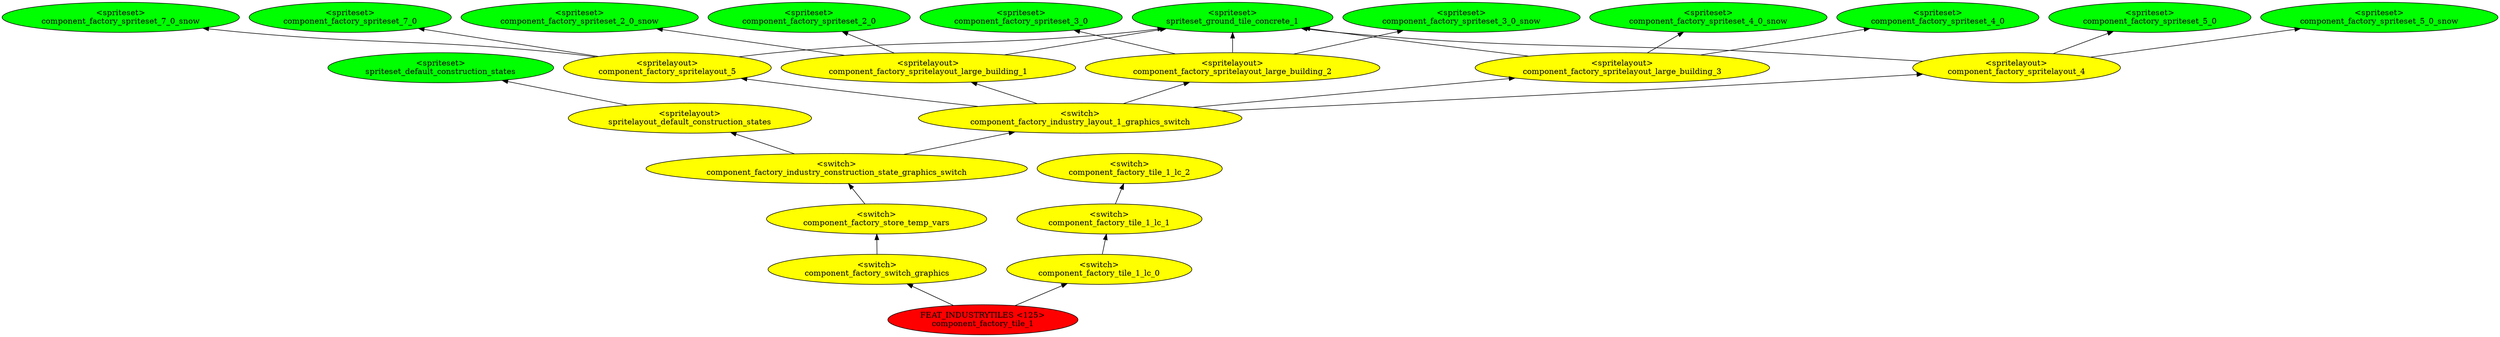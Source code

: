 digraph {
rankdir="BT"
spriteset_default_construction_states [fillcolor=green style="filled" label="<spriteset>\nspriteset_default_construction_states"]
spritelayout_default_construction_states [fillcolor=yellow style="filled" label="<spritelayout>\nspritelayout_default_construction_states"]
spriteset_ground_tile_concrete_1 [fillcolor=green style="filled" label="<spriteset>\nspriteset_ground_tile_concrete_1"]
component_factory_spriteset_2_0 [fillcolor=green style="filled" label="<spriteset>\ncomponent_factory_spriteset_2_0"]
component_factory_spriteset_2_0_snow [fillcolor=green style="filled" label="<spriteset>\ncomponent_factory_spriteset_2_0_snow"]
component_factory_spriteset_3_0 [fillcolor=green style="filled" label="<spriteset>\ncomponent_factory_spriteset_3_0"]
component_factory_spriteset_3_0_snow [fillcolor=green style="filled" label="<spriteset>\ncomponent_factory_spriteset_3_0_snow"]
component_factory_spriteset_4_0 [fillcolor=green style="filled" label="<spriteset>\ncomponent_factory_spriteset_4_0"]
component_factory_spriteset_4_0_snow [fillcolor=green style="filled" label="<spriteset>\ncomponent_factory_spriteset_4_0_snow"]
component_factory_spriteset_5_0 [fillcolor=green style="filled" label="<spriteset>\ncomponent_factory_spriteset_5_0"]
component_factory_spriteset_5_0_snow [fillcolor=green style="filled" label="<spriteset>\ncomponent_factory_spriteset_5_0_snow"]
component_factory_spriteset_7_0 [fillcolor=green style="filled" label="<spriteset>\ncomponent_factory_spriteset_7_0"]
component_factory_spriteset_7_0_snow [fillcolor=green style="filled" label="<spriteset>\ncomponent_factory_spriteset_7_0_snow"]
component_factory_spritelayout_large_building_1 [fillcolor=yellow style="filled" label="<spritelayout>\ncomponent_factory_spritelayout_large_building_1"]
component_factory_spritelayout_large_building_2 [fillcolor=yellow style="filled" label="<spritelayout>\ncomponent_factory_spritelayout_large_building_2"]
component_factory_spritelayout_large_building_3 [fillcolor=yellow style="filled" label="<spritelayout>\ncomponent_factory_spritelayout_large_building_3"]
component_factory_spritelayout_4 [fillcolor=yellow style="filled" label="<spritelayout>\ncomponent_factory_spritelayout_4"]
component_factory_spritelayout_5 [fillcolor=yellow style="filled" label="<spritelayout>\ncomponent_factory_spritelayout_5"]
component_factory_industry_layout_1_graphics_switch [fillcolor=yellow style="filled" label="<switch>\ncomponent_factory_industry_layout_1_graphics_switch"]
component_factory_industry_construction_state_graphics_switch [fillcolor=yellow style="filled" label="<switch>\ncomponent_factory_industry_construction_state_graphics_switch"]
component_factory_store_temp_vars [fillcolor=yellow style="filled" label="<switch>\ncomponent_factory_store_temp_vars"]
component_factory_switch_graphics [fillcolor=yellow style="filled" label="<switch>\ncomponent_factory_switch_graphics"]
component_factory_tile_1_lc_2 [fillcolor=yellow style="filled" label="<switch>\ncomponent_factory_tile_1_lc_2"]
component_factory_tile_1_lc_1 [fillcolor=yellow style="filled" label="<switch>\ncomponent_factory_tile_1_lc_1"]
component_factory_tile_1_lc_0 [fillcolor=yellow style="filled" label="<switch>\ncomponent_factory_tile_1_lc_0"]
component_factory_tile_1 [fillcolor=red style="filled" label="FEAT_INDUSTRYTILES <125>\ncomponent_factory_tile_1"]
component_factory_spritelayout_large_building_3->component_factory_spriteset_4_0
component_factory_switch_graphics->component_factory_store_temp_vars
component_factory_tile_1->component_factory_tile_1_lc_0
component_factory_industry_layout_1_graphics_switch->component_factory_spritelayout_large_building_1
component_factory_industry_construction_state_graphics_switch->spritelayout_default_construction_states
component_factory_industry_construction_state_graphics_switch->component_factory_industry_layout_1_graphics_switch
component_factory_spritelayout_large_building_3->spriteset_ground_tile_concrete_1
component_factory_spritelayout_4->component_factory_spriteset_5_0
component_factory_industry_layout_1_graphics_switch->component_factory_spritelayout_4
component_factory_store_temp_vars->component_factory_industry_construction_state_graphics_switch
component_factory_spritelayout_4->spriteset_ground_tile_concrete_1
component_factory_industry_layout_1_graphics_switch->component_factory_spritelayout_5
component_factory_spritelayout_5->spriteset_ground_tile_concrete_1
component_factory_spritelayout_large_building_2->component_factory_spriteset_3_0
component_factory_spritelayout_5->component_factory_spriteset_7_0
component_factory_industry_layout_1_graphics_switch->component_factory_spritelayout_large_building_2
component_factory_spritelayout_large_building_2->component_factory_spriteset_3_0_snow
component_factory_tile_1->component_factory_switch_graphics
component_factory_tile_1_lc_1->component_factory_tile_1_lc_2
component_factory_spritelayout_large_building_1->spriteset_ground_tile_concrete_1
component_factory_spritelayout_large_building_3->component_factory_spriteset_4_0_snow
component_factory_industry_layout_1_graphics_switch->component_factory_spritelayout_large_building_3
component_factory_spritelayout_large_building_2->spriteset_ground_tile_concrete_1
component_factory_tile_1_lc_0->component_factory_tile_1_lc_1
spritelayout_default_construction_states->spriteset_default_construction_states
component_factory_spritelayout_5->component_factory_spriteset_7_0_snow
component_factory_spritelayout_large_building_1->component_factory_spriteset_2_0
component_factory_spritelayout_4->component_factory_spriteset_5_0_snow
component_factory_spritelayout_large_building_1->component_factory_spriteset_2_0_snow
}

